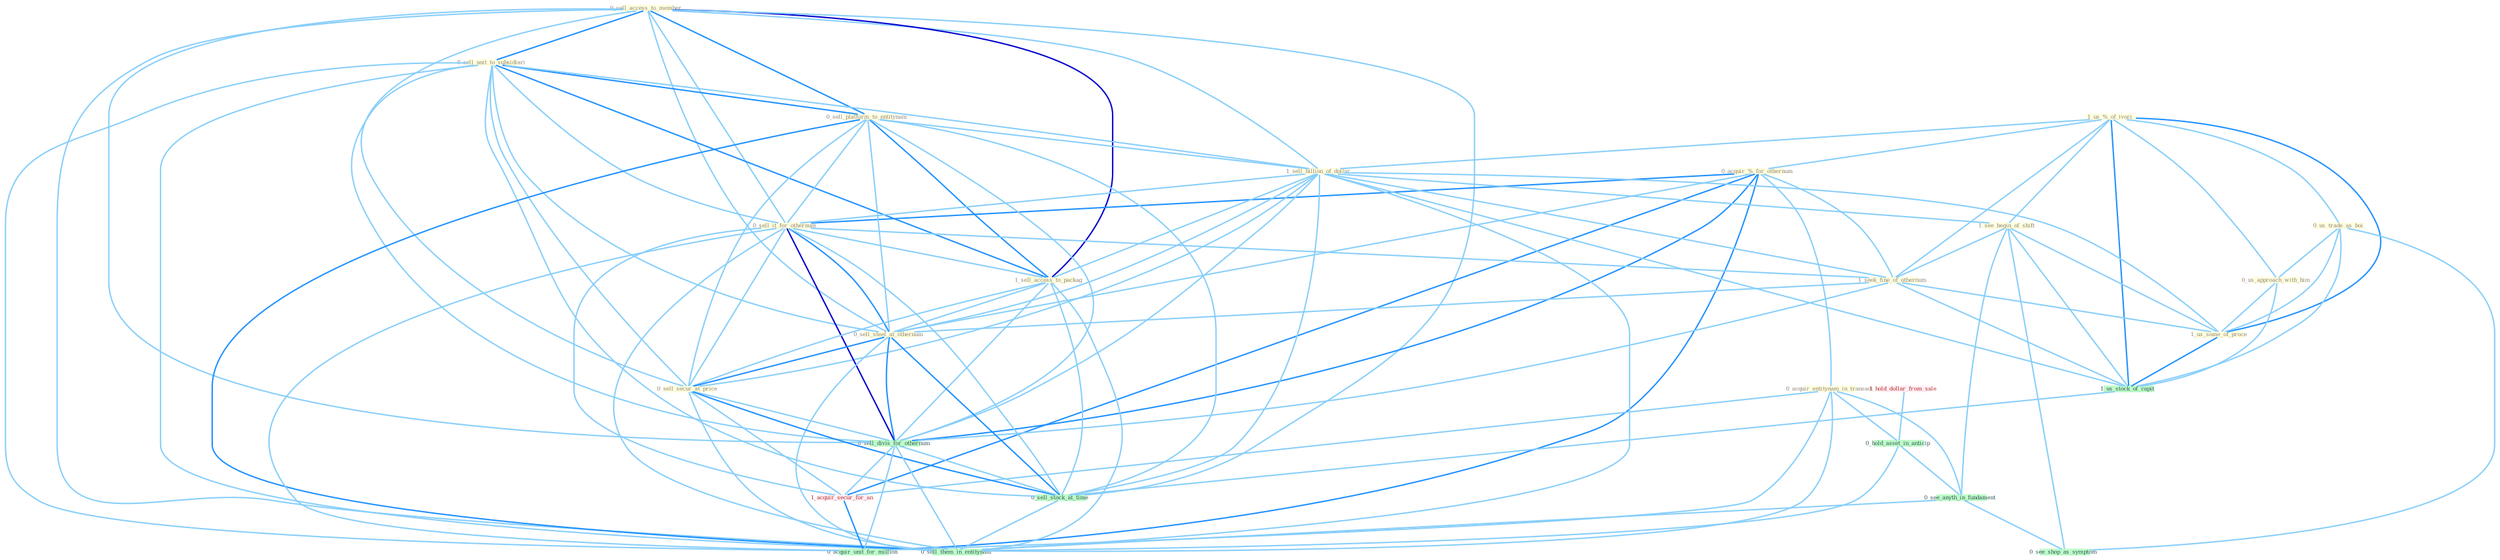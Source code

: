 Graph G{ 
    node
    [shape=polygon,style=filled,width=.5,height=.06,color="#BDFCC9",fixedsize=true,fontsize=4,
    fontcolor="#2f4f4f"];
    {node
    [color="#ffffe0", fontcolor="#8b7d6b"] "0_sell_access_to_member " "1_us_%_of_ivori " "0_acquir_%_for_othernum " "0_sell_unit_to_subsidiari " "0_sell_platform_to_entitynam " "0_us_trade_as_boi " "0_us_approach_with_him " "1_sell_billion_of_dollar " "0_acquir_entitynam_in_transact " "0_sell_it_for_othernum " "1_see_begin_of_shift " "1_seek_fine_of_othernum " "1_sell_access_to_packag " "0_sell_steel_at_othernum " "1_us_some_of_proce " "0_sell_secur_at_price "}
{node [color="#fff0f5", fontcolor="#b22222"] "1_acquir_secur_for_an " "1_hold_dollar_from_sale "}
edge [color="#B0E2FF"];

	"0_sell_access_to_member " -- "0_sell_unit_to_subsidiari " [w="2", color="#1e90ff" , len=0.8];
	"0_sell_access_to_member " -- "0_sell_platform_to_entitynam " [w="2", color="#1e90ff" , len=0.8];
	"0_sell_access_to_member " -- "1_sell_billion_of_dollar " [w="1", color="#87cefa" ];
	"0_sell_access_to_member " -- "0_sell_it_for_othernum " [w="1", color="#87cefa" ];
	"0_sell_access_to_member " -- "1_sell_access_to_packag " [w="3", color="#0000cd" , len=0.6];
	"0_sell_access_to_member " -- "0_sell_steel_at_othernum " [w="1", color="#87cefa" ];
	"0_sell_access_to_member " -- "0_sell_secur_at_price " [w="1", color="#87cefa" ];
	"0_sell_access_to_member " -- "0_sell_divis_for_othernum " [w="1", color="#87cefa" ];
	"0_sell_access_to_member " -- "0_sell_stock_at_time " [w="1", color="#87cefa" ];
	"0_sell_access_to_member " -- "0_sell_them_in_entitynam " [w="1", color="#87cefa" ];
	"1_us_%_of_ivori " -- "0_acquir_%_for_othernum " [w="1", color="#87cefa" ];
	"1_us_%_of_ivori " -- "0_us_trade_as_boi " [w="1", color="#87cefa" ];
	"1_us_%_of_ivori " -- "0_us_approach_with_him " [w="1", color="#87cefa" ];
	"1_us_%_of_ivori " -- "1_sell_billion_of_dollar " [w="1", color="#87cefa" ];
	"1_us_%_of_ivori " -- "1_see_begin_of_shift " [w="1", color="#87cefa" ];
	"1_us_%_of_ivori " -- "1_seek_fine_of_othernum " [w="1", color="#87cefa" ];
	"1_us_%_of_ivori " -- "1_us_some_of_proce " [w="2", color="#1e90ff" , len=0.8];
	"1_us_%_of_ivori " -- "1_us_stock_of_capit " [w="2", color="#1e90ff" , len=0.8];
	"0_acquir_%_for_othernum " -- "0_acquir_entitynam_in_transact " [w="1", color="#87cefa" ];
	"0_acquir_%_for_othernum " -- "0_sell_it_for_othernum " [w="2", color="#1e90ff" , len=0.8];
	"0_acquir_%_for_othernum " -- "1_seek_fine_of_othernum " [w="1", color="#87cefa" ];
	"0_acquir_%_for_othernum " -- "0_sell_steel_at_othernum " [w="1", color="#87cefa" ];
	"0_acquir_%_for_othernum " -- "0_sell_divis_for_othernum " [w="2", color="#1e90ff" , len=0.8];
	"0_acquir_%_for_othernum " -- "1_acquir_secur_for_an " [w="2", color="#1e90ff" , len=0.8];
	"0_acquir_%_for_othernum " -- "0_acquir_unit_for_million " [w="2", color="#1e90ff" , len=0.8];
	"0_sell_unit_to_subsidiari " -- "0_sell_platform_to_entitynam " [w="2", color="#1e90ff" , len=0.8];
	"0_sell_unit_to_subsidiari " -- "1_sell_billion_of_dollar " [w="1", color="#87cefa" ];
	"0_sell_unit_to_subsidiari " -- "0_sell_it_for_othernum " [w="1", color="#87cefa" ];
	"0_sell_unit_to_subsidiari " -- "1_sell_access_to_packag " [w="2", color="#1e90ff" , len=0.8];
	"0_sell_unit_to_subsidiari " -- "0_sell_steel_at_othernum " [w="1", color="#87cefa" ];
	"0_sell_unit_to_subsidiari " -- "0_sell_secur_at_price " [w="1", color="#87cefa" ];
	"0_sell_unit_to_subsidiari " -- "0_sell_divis_for_othernum " [w="1", color="#87cefa" ];
	"0_sell_unit_to_subsidiari " -- "0_sell_stock_at_time " [w="1", color="#87cefa" ];
	"0_sell_unit_to_subsidiari " -- "0_acquir_unit_for_million " [w="1", color="#87cefa" ];
	"0_sell_unit_to_subsidiari " -- "0_sell_them_in_entitynam " [w="1", color="#87cefa" ];
	"0_sell_platform_to_entitynam " -- "1_sell_billion_of_dollar " [w="1", color="#87cefa" ];
	"0_sell_platform_to_entitynam " -- "0_sell_it_for_othernum " [w="1", color="#87cefa" ];
	"0_sell_platform_to_entitynam " -- "1_sell_access_to_packag " [w="2", color="#1e90ff" , len=0.8];
	"0_sell_platform_to_entitynam " -- "0_sell_steel_at_othernum " [w="1", color="#87cefa" ];
	"0_sell_platform_to_entitynam " -- "0_sell_secur_at_price " [w="1", color="#87cefa" ];
	"0_sell_platform_to_entitynam " -- "0_sell_divis_for_othernum " [w="1", color="#87cefa" ];
	"0_sell_platform_to_entitynam " -- "0_sell_stock_at_time " [w="1", color="#87cefa" ];
	"0_sell_platform_to_entitynam " -- "0_sell_them_in_entitynam " [w="2", color="#1e90ff" , len=0.8];
	"0_us_trade_as_boi " -- "0_us_approach_with_him " [w="1", color="#87cefa" ];
	"0_us_trade_as_boi " -- "1_us_some_of_proce " [w="1", color="#87cefa" ];
	"0_us_trade_as_boi " -- "1_us_stock_of_capit " [w="1", color="#87cefa" ];
	"0_us_trade_as_boi " -- "0_see_shop_as_symptom " [w="1", color="#87cefa" ];
	"0_us_approach_with_him " -- "1_us_some_of_proce " [w="1", color="#87cefa" ];
	"0_us_approach_with_him " -- "1_us_stock_of_capit " [w="1", color="#87cefa" ];
	"1_sell_billion_of_dollar " -- "0_sell_it_for_othernum " [w="1", color="#87cefa" ];
	"1_sell_billion_of_dollar " -- "1_see_begin_of_shift " [w="1", color="#87cefa" ];
	"1_sell_billion_of_dollar " -- "1_seek_fine_of_othernum " [w="1", color="#87cefa" ];
	"1_sell_billion_of_dollar " -- "1_sell_access_to_packag " [w="1", color="#87cefa" ];
	"1_sell_billion_of_dollar " -- "0_sell_steel_at_othernum " [w="1", color="#87cefa" ];
	"1_sell_billion_of_dollar " -- "1_us_some_of_proce " [w="1", color="#87cefa" ];
	"1_sell_billion_of_dollar " -- "0_sell_secur_at_price " [w="1", color="#87cefa" ];
	"1_sell_billion_of_dollar " -- "0_sell_divis_for_othernum " [w="1", color="#87cefa" ];
	"1_sell_billion_of_dollar " -- "1_us_stock_of_capit " [w="1", color="#87cefa" ];
	"1_sell_billion_of_dollar " -- "0_sell_stock_at_time " [w="1", color="#87cefa" ];
	"1_sell_billion_of_dollar " -- "0_sell_them_in_entitynam " [w="1", color="#87cefa" ];
	"0_acquir_entitynam_in_transact " -- "1_acquir_secur_for_an " [w="1", color="#87cefa" ];
	"0_acquir_entitynam_in_transact " -- "0_hold_asset_in_anticip " [w="1", color="#87cefa" ];
	"0_acquir_entitynam_in_transact " -- "0_see_anyth_in_fundament " [w="1", color="#87cefa" ];
	"0_acquir_entitynam_in_transact " -- "0_acquir_unit_for_million " [w="1", color="#87cefa" ];
	"0_acquir_entitynam_in_transact " -- "0_sell_them_in_entitynam " [w="1", color="#87cefa" ];
	"0_sell_it_for_othernum " -- "1_seek_fine_of_othernum " [w="1", color="#87cefa" ];
	"0_sell_it_for_othernum " -- "1_sell_access_to_packag " [w="1", color="#87cefa" ];
	"0_sell_it_for_othernum " -- "0_sell_steel_at_othernum " [w="2", color="#1e90ff" , len=0.8];
	"0_sell_it_for_othernum " -- "0_sell_secur_at_price " [w="1", color="#87cefa" ];
	"0_sell_it_for_othernum " -- "0_sell_divis_for_othernum " [w="3", color="#0000cd" , len=0.6];
	"0_sell_it_for_othernum " -- "1_acquir_secur_for_an " [w="1", color="#87cefa" ];
	"0_sell_it_for_othernum " -- "0_sell_stock_at_time " [w="1", color="#87cefa" ];
	"0_sell_it_for_othernum " -- "0_acquir_unit_for_million " [w="1", color="#87cefa" ];
	"0_sell_it_for_othernum " -- "0_sell_them_in_entitynam " [w="1", color="#87cefa" ];
	"1_see_begin_of_shift " -- "1_seek_fine_of_othernum " [w="1", color="#87cefa" ];
	"1_see_begin_of_shift " -- "1_us_some_of_proce " [w="1", color="#87cefa" ];
	"1_see_begin_of_shift " -- "1_us_stock_of_capit " [w="1", color="#87cefa" ];
	"1_see_begin_of_shift " -- "0_see_anyth_in_fundament " [w="1", color="#87cefa" ];
	"1_see_begin_of_shift " -- "0_see_shop_as_symptom " [w="1", color="#87cefa" ];
	"1_seek_fine_of_othernum " -- "0_sell_steel_at_othernum " [w="1", color="#87cefa" ];
	"1_seek_fine_of_othernum " -- "1_us_some_of_proce " [w="1", color="#87cefa" ];
	"1_seek_fine_of_othernum " -- "0_sell_divis_for_othernum " [w="1", color="#87cefa" ];
	"1_seek_fine_of_othernum " -- "1_us_stock_of_capit " [w="1", color="#87cefa" ];
	"1_sell_access_to_packag " -- "0_sell_steel_at_othernum " [w="1", color="#87cefa" ];
	"1_sell_access_to_packag " -- "0_sell_secur_at_price " [w="1", color="#87cefa" ];
	"1_sell_access_to_packag " -- "0_sell_divis_for_othernum " [w="1", color="#87cefa" ];
	"1_sell_access_to_packag " -- "0_sell_stock_at_time " [w="1", color="#87cefa" ];
	"1_sell_access_to_packag " -- "0_sell_them_in_entitynam " [w="1", color="#87cefa" ];
	"0_sell_steel_at_othernum " -- "0_sell_secur_at_price " [w="2", color="#1e90ff" , len=0.8];
	"0_sell_steel_at_othernum " -- "0_sell_divis_for_othernum " [w="2", color="#1e90ff" , len=0.8];
	"0_sell_steel_at_othernum " -- "0_sell_stock_at_time " [w="2", color="#1e90ff" , len=0.8];
	"0_sell_steel_at_othernum " -- "0_sell_them_in_entitynam " [w="1", color="#87cefa" ];
	"1_us_some_of_proce " -- "1_us_stock_of_capit " [w="2", color="#1e90ff" , len=0.8];
	"0_sell_secur_at_price " -- "0_sell_divis_for_othernum " [w="1", color="#87cefa" ];
	"0_sell_secur_at_price " -- "1_acquir_secur_for_an " [w="1", color="#87cefa" ];
	"0_sell_secur_at_price " -- "0_sell_stock_at_time " [w="2", color="#1e90ff" , len=0.8];
	"0_sell_secur_at_price " -- "0_sell_them_in_entitynam " [w="1", color="#87cefa" ];
	"0_sell_divis_for_othernum " -- "1_acquir_secur_for_an " [w="1", color="#87cefa" ];
	"0_sell_divis_for_othernum " -- "0_sell_stock_at_time " [w="1", color="#87cefa" ];
	"0_sell_divis_for_othernum " -- "0_acquir_unit_for_million " [w="1", color="#87cefa" ];
	"0_sell_divis_for_othernum " -- "0_sell_them_in_entitynam " [w="1", color="#87cefa" ];
	"1_acquir_secur_for_an " -- "0_acquir_unit_for_million " [w="2", color="#1e90ff" , len=0.8];
	"1_us_stock_of_capit " -- "0_sell_stock_at_time " [w="1", color="#87cefa" ];
	"1_hold_dollar_from_sale " -- "0_hold_asset_in_anticip " [w="1", color="#87cefa" ];
	"0_hold_asset_in_anticip " -- "0_see_anyth_in_fundament " [w="1", color="#87cefa" ];
	"0_hold_asset_in_anticip " -- "0_sell_them_in_entitynam " [w="1", color="#87cefa" ];
	"0_sell_stock_at_time " -- "0_sell_them_in_entitynam " [w="1", color="#87cefa" ];
	"0_see_anyth_in_fundament " -- "0_see_shop_as_symptom " [w="1", color="#87cefa" ];
	"0_see_anyth_in_fundament " -- "0_sell_them_in_entitynam " [w="1", color="#87cefa" ];
}